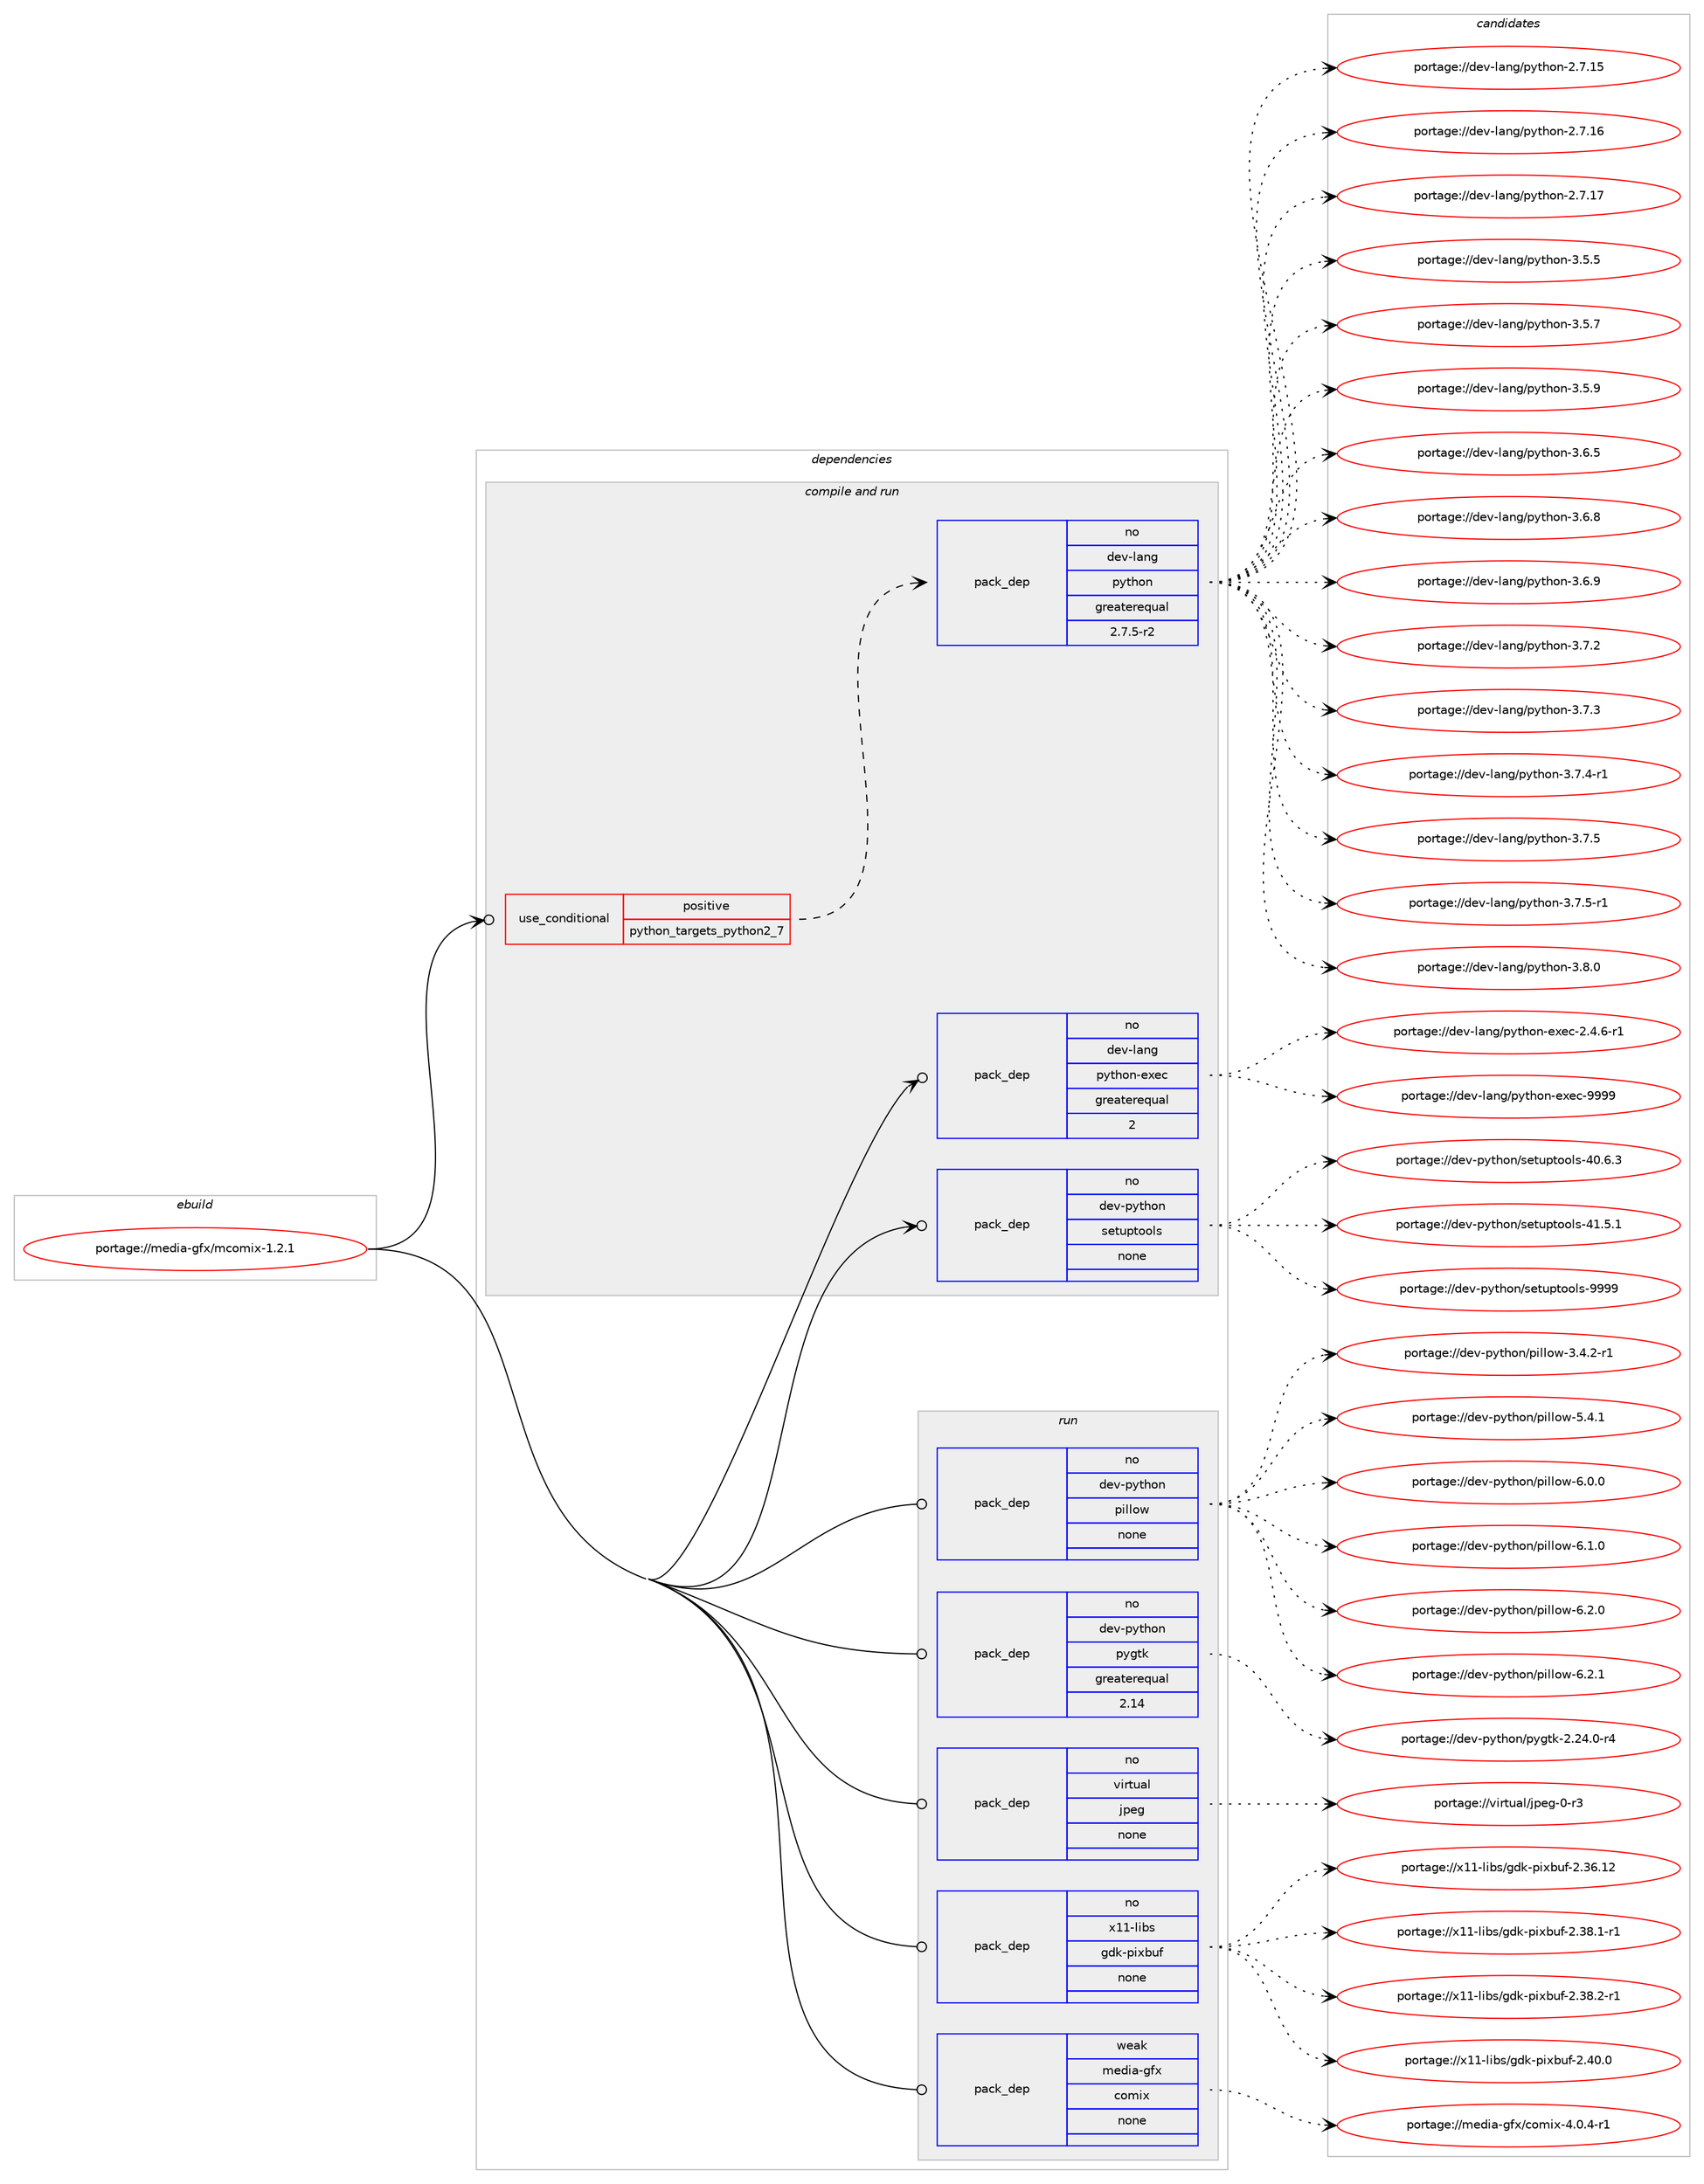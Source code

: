 digraph prolog {

# *************
# Graph options
# *************

newrank=true;
concentrate=true;
compound=true;
graph [rankdir=LR,fontname=Helvetica,fontsize=10,ranksep=1.5];#, ranksep=2.5, nodesep=0.2];
edge  [arrowhead=vee];
node  [fontname=Helvetica,fontsize=10];

# **********
# The ebuild
# **********

subgraph cluster_leftcol {
color=gray;
rank=same;
label=<<i>ebuild</i>>;
id [label="portage://media-gfx/mcomix-1.2.1", color=red, width=4, href="../media-gfx/mcomix-1.2.1.svg"];
}

# ****************
# The dependencies
# ****************

subgraph cluster_midcol {
color=gray;
label=<<i>dependencies</i>>;
subgraph cluster_compile {
fillcolor="#eeeeee";
style=filled;
label=<<i>compile</i>>;
}
subgraph cluster_compileandrun {
fillcolor="#eeeeee";
style=filled;
label=<<i>compile and run</i>>;
subgraph cond78861 {
dependency315358 [label=<<TABLE BORDER="0" CELLBORDER="1" CELLSPACING="0" CELLPADDING="4"><TR><TD ROWSPAN="3" CELLPADDING="10">use_conditional</TD></TR><TR><TD>positive</TD></TR><TR><TD>python_targets_python2_7</TD></TR></TABLE>>, shape=none, color=red];
subgraph pack231417 {
dependency315359 [label=<<TABLE BORDER="0" CELLBORDER="1" CELLSPACING="0" CELLPADDING="4" WIDTH="220"><TR><TD ROWSPAN="6" CELLPADDING="30">pack_dep</TD></TR><TR><TD WIDTH="110">no</TD></TR><TR><TD>dev-lang</TD></TR><TR><TD>python</TD></TR><TR><TD>greaterequal</TD></TR><TR><TD>2.7.5-r2</TD></TR></TABLE>>, shape=none, color=blue];
}
dependency315358:e -> dependency315359:w [weight=20,style="dashed",arrowhead="vee"];
}
id:e -> dependency315358:w [weight=20,style="solid",arrowhead="odotvee"];
subgraph pack231418 {
dependency315360 [label=<<TABLE BORDER="0" CELLBORDER="1" CELLSPACING="0" CELLPADDING="4" WIDTH="220"><TR><TD ROWSPAN="6" CELLPADDING="30">pack_dep</TD></TR><TR><TD WIDTH="110">no</TD></TR><TR><TD>dev-lang</TD></TR><TR><TD>python-exec</TD></TR><TR><TD>greaterequal</TD></TR><TR><TD>2</TD></TR></TABLE>>, shape=none, color=blue];
}
id:e -> dependency315360:w [weight=20,style="solid",arrowhead="odotvee"];
subgraph pack231419 {
dependency315361 [label=<<TABLE BORDER="0" CELLBORDER="1" CELLSPACING="0" CELLPADDING="4" WIDTH="220"><TR><TD ROWSPAN="6" CELLPADDING="30">pack_dep</TD></TR><TR><TD WIDTH="110">no</TD></TR><TR><TD>dev-python</TD></TR><TR><TD>setuptools</TD></TR><TR><TD>none</TD></TR><TR><TD></TD></TR></TABLE>>, shape=none, color=blue];
}
id:e -> dependency315361:w [weight=20,style="solid",arrowhead="odotvee"];
}
subgraph cluster_run {
fillcolor="#eeeeee";
style=filled;
label=<<i>run</i>>;
subgraph pack231420 {
dependency315362 [label=<<TABLE BORDER="0" CELLBORDER="1" CELLSPACING="0" CELLPADDING="4" WIDTH="220"><TR><TD ROWSPAN="6" CELLPADDING="30">pack_dep</TD></TR><TR><TD WIDTH="110">no</TD></TR><TR><TD>dev-python</TD></TR><TR><TD>pillow</TD></TR><TR><TD>none</TD></TR><TR><TD></TD></TR></TABLE>>, shape=none, color=blue];
}
id:e -> dependency315362:w [weight=20,style="solid",arrowhead="odot"];
subgraph pack231421 {
dependency315363 [label=<<TABLE BORDER="0" CELLBORDER="1" CELLSPACING="0" CELLPADDING="4" WIDTH="220"><TR><TD ROWSPAN="6" CELLPADDING="30">pack_dep</TD></TR><TR><TD WIDTH="110">no</TD></TR><TR><TD>dev-python</TD></TR><TR><TD>pygtk</TD></TR><TR><TD>greaterequal</TD></TR><TR><TD>2.14</TD></TR></TABLE>>, shape=none, color=blue];
}
id:e -> dependency315363:w [weight=20,style="solid",arrowhead="odot"];
subgraph pack231422 {
dependency315364 [label=<<TABLE BORDER="0" CELLBORDER="1" CELLSPACING="0" CELLPADDING="4" WIDTH="220"><TR><TD ROWSPAN="6" CELLPADDING="30">pack_dep</TD></TR><TR><TD WIDTH="110">no</TD></TR><TR><TD>virtual</TD></TR><TR><TD>jpeg</TD></TR><TR><TD>none</TD></TR><TR><TD></TD></TR></TABLE>>, shape=none, color=blue];
}
id:e -> dependency315364:w [weight=20,style="solid",arrowhead="odot"];
subgraph pack231423 {
dependency315365 [label=<<TABLE BORDER="0" CELLBORDER="1" CELLSPACING="0" CELLPADDING="4" WIDTH="220"><TR><TD ROWSPAN="6" CELLPADDING="30">pack_dep</TD></TR><TR><TD WIDTH="110">no</TD></TR><TR><TD>x11-libs</TD></TR><TR><TD>gdk-pixbuf</TD></TR><TR><TD>none</TD></TR><TR><TD></TD></TR></TABLE>>, shape=none, color=blue];
}
id:e -> dependency315365:w [weight=20,style="solid",arrowhead="odot"];
subgraph pack231424 {
dependency315366 [label=<<TABLE BORDER="0" CELLBORDER="1" CELLSPACING="0" CELLPADDING="4" WIDTH="220"><TR><TD ROWSPAN="6" CELLPADDING="30">pack_dep</TD></TR><TR><TD WIDTH="110">weak</TD></TR><TR><TD>media-gfx</TD></TR><TR><TD>comix</TD></TR><TR><TD>none</TD></TR><TR><TD></TD></TR></TABLE>>, shape=none, color=blue];
}
id:e -> dependency315366:w [weight=20,style="solid",arrowhead="odot"];
}
}

# **************
# The candidates
# **************

subgraph cluster_choices {
rank=same;
color=gray;
label=<<i>candidates</i>>;

subgraph choice231417 {
color=black;
nodesep=1;
choiceportage10010111845108971101034711212111610411111045504655464953 [label="portage://dev-lang/python-2.7.15", color=red, width=4,href="../dev-lang/python-2.7.15.svg"];
choiceportage10010111845108971101034711212111610411111045504655464954 [label="portage://dev-lang/python-2.7.16", color=red, width=4,href="../dev-lang/python-2.7.16.svg"];
choiceportage10010111845108971101034711212111610411111045504655464955 [label="portage://dev-lang/python-2.7.17", color=red, width=4,href="../dev-lang/python-2.7.17.svg"];
choiceportage100101118451089711010347112121116104111110455146534653 [label="portage://dev-lang/python-3.5.5", color=red, width=4,href="../dev-lang/python-3.5.5.svg"];
choiceportage100101118451089711010347112121116104111110455146534655 [label="portage://dev-lang/python-3.5.7", color=red, width=4,href="../dev-lang/python-3.5.7.svg"];
choiceportage100101118451089711010347112121116104111110455146534657 [label="portage://dev-lang/python-3.5.9", color=red, width=4,href="../dev-lang/python-3.5.9.svg"];
choiceportage100101118451089711010347112121116104111110455146544653 [label="portage://dev-lang/python-3.6.5", color=red, width=4,href="../dev-lang/python-3.6.5.svg"];
choiceportage100101118451089711010347112121116104111110455146544656 [label="portage://dev-lang/python-3.6.8", color=red, width=4,href="../dev-lang/python-3.6.8.svg"];
choiceportage100101118451089711010347112121116104111110455146544657 [label="portage://dev-lang/python-3.6.9", color=red, width=4,href="../dev-lang/python-3.6.9.svg"];
choiceportage100101118451089711010347112121116104111110455146554650 [label="portage://dev-lang/python-3.7.2", color=red, width=4,href="../dev-lang/python-3.7.2.svg"];
choiceportage100101118451089711010347112121116104111110455146554651 [label="portage://dev-lang/python-3.7.3", color=red, width=4,href="../dev-lang/python-3.7.3.svg"];
choiceportage1001011184510897110103471121211161041111104551465546524511449 [label="portage://dev-lang/python-3.7.4-r1", color=red, width=4,href="../dev-lang/python-3.7.4-r1.svg"];
choiceportage100101118451089711010347112121116104111110455146554653 [label="portage://dev-lang/python-3.7.5", color=red, width=4,href="../dev-lang/python-3.7.5.svg"];
choiceportage1001011184510897110103471121211161041111104551465546534511449 [label="portage://dev-lang/python-3.7.5-r1", color=red, width=4,href="../dev-lang/python-3.7.5-r1.svg"];
choiceportage100101118451089711010347112121116104111110455146564648 [label="portage://dev-lang/python-3.8.0", color=red, width=4,href="../dev-lang/python-3.8.0.svg"];
dependency315359:e -> choiceportage10010111845108971101034711212111610411111045504655464953:w [style=dotted,weight="100"];
dependency315359:e -> choiceportage10010111845108971101034711212111610411111045504655464954:w [style=dotted,weight="100"];
dependency315359:e -> choiceportage10010111845108971101034711212111610411111045504655464955:w [style=dotted,weight="100"];
dependency315359:e -> choiceportage100101118451089711010347112121116104111110455146534653:w [style=dotted,weight="100"];
dependency315359:e -> choiceportage100101118451089711010347112121116104111110455146534655:w [style=dotted,weight="100"];
dependency315359:e -> choiceportage100101118451089711010347112121116104111110455146534657:w [style=dotted,weight="100"];
dependency315359:e -> choiceportage100101118451089711010347112121116104111110455146544653:w [style=dotted,weight="100"];
dependency315359:e -> choiceportage100101118451089711010347112121116104111110455146544656:w [style=dotted,weight="100"];
dependency315359:e -> choiceportage100101118451089711010347112121116104111110455146544657:w [style=dotted,weight="100"];
dependency315359:e -> choiceportage100101118451089711010347112121116104111110455146554650:w [style=dotted,weight="100"];
dependency315359:e -> choiceportage100101118451089711010347112121116104111110455146554651:w [style=dotted,weight="100"];
dependency315359:e -> choiceportage1001011184510897110103471121211161041111104551465546524511449:w [style=dotted,weight="100"];
dependency315359:e -> choiceportage100101118451089711010347112121116104111110455146554653:w [style=dotted,weight="100"];
dependency315359:e -> choiceportage1001011184510897110103471121211161041111104551465546534511449:w [style=dotted,weight="100"];
dependency315359:e -> choiceportage100101118451089711010347112121116104111110455146564648:w [style=dotted,weight="100"];
}
subgraph choice231418 {
color=black;
nodesep=1;
choiceportage10010111845108971101034711212111610411111045101120101994550465246544511449 [label="portage://dev-lang/python-exec-2.4.6-r1", color=red, width=4,href="../dev-lang/python-exec-2.4.6-r1.svg"];
choiceportage10010111845108971101034711212111610411111045101120101994557575757 [label="portage://dev-lang/python-exec-9999", color=red, width=4,href="../dev-lang/python-exec-9999.svg"];
dependency315360:e -> choiceportage10010111845108971101034711212111610411111045101120101994550465246544511449:w [style=dotted,weight="100"];
dependency315360:e -> choiceportage10010111845108971101034711212111610411111045101120101994557575757:w [style=dotted,weight="100"];
}
subgraph choice231419 {
color=black;
nodesep=1;
choiceportage100101118451121211161041111104711510111611711211611111110811545524846544651 [label="portage://dev-python/setuptools-40.6.3", color=red, width=4,href="../dev-python/setuptools-40.6.3.svg"];
choiceportage100101118451121211161041111104711510111611711211611111110811545524946534649 [label="portage://dev-python/setuptools-41.5.1", color=red, width=4,href="../dev-python/setuptools-41.5.1.svg"];
choiceportage10010111845112121116104111110471151011161171121161111111081154557575757 [label="portage://dev-python/setuptools-9999", color=red, width=4,href="../dev-python/setuptools-9999.svg"];
dependency315361:e -> choiceportage100101118451121211161041111104711510111611711211611111110811545524846544651:w [style=dotted,weight="100"];
dependency315361:e -> choiceportage100101118451121211161041111104711510111611711211611111110811545524946534649:w [style=dotted,weight="100"];
dependency315361:e -> choiceportage10010111845112121116104111110471151011161171121161111111081154557575757:w [style=dotted,weight="100"];
}
subgraph choice231420 {
color=black;
nodesep=1;
choiceportage10010111845112121116104111110471121051081081111194551465246504511449 [label="portage://dev-python/pillow-3.4.2-r1", color=red, width=4,href="../dev-python/pillow-3.4.2-r1.svg"];
choiceportage1001011184511212111610411111047112105108108111119455346524649 [label="portage://dev-python/pillow-5.4.1", color=red, width=4,href="../dev-python/pillow-5.4.1.svg"];
choiceportage1001011184511212111610411111047112105108108111119455446484648 [label="portage://dev-python/pillow-6.0.0", color=red, width=4,href="../dev-python/pillow-6.0.0.svg"];
choiceportage1001011184511212111610411111047112105108108111119455446494648 [label="portage://dev-python/pillow-6.1.0", color=red, width=4,href="../dev-python/pillow-6.1.0.svg"];
choiceportage1001011184511212111610411111047112105108108111119455446504648 [label="portage://dev-python/pillow-6.2.0", color=red, width=4,href="../dev-python/pillow-6.2.0.svg"];
choiceportage1001011184511212111610411111047112105108108111119455446504649 [label="portage://dev-python/pillow-6.2.1", color=red, width=4,href="../dev-python/pillow-6.2.1.svg"];
dependency315362:e -> choiceportage10010111845112121116104111110471121051081081111194551465246504511449:w [style=dotted,weight="100"];
dependency315362:e -> choiceportage1001011184511212111610411111047112105108108111119455346524649:w [style=dotted,weight="100"];
dependency315362:e -> choiceportage1001011184511212111610411111047112105108108111119455446484648:w [style=dotted,weight="100"];
dependency315362:e -> choiceportage1001011184511212111610411111047112105108108111119455446494648:w [style=dotted,weight="100"];
dependency315362:e -> choiceportage1001011184511212111610411111047112105108108111119455446504648:w [style=dotted,weight="100"];
dependency315362:e -> choiceportage1001011184511212111610411111047112105108108111119455446504649:w [style=dotted,weight="100"];
}
subgraph choice231421 {
color=black;
nodesep=1;
choiceportage1001011184511212111610411111047112121103116107455046505246484511452 [label="portage://dev-python/pygtk-2.24.0-r4", color=red, width=4,href="../dev-python/pygtk-2.24.0-r4.svg"];
dependency315363:e -> choiceportage1001011184511212111610411111047112121103116107455046505246484511452:w [style=dotted,weight="100"];
}
subgraph choice231422 {
color=black;
nodesep=1;
choiceportage118105114116117971084710611210110345484511451 [label="portage://virtual/jpeg-0-r3", color=red, width=4,href="../virtual/jpeg-0-r3.svg"];
dependency315364:e -> choiceportage118105114116117971084710611210110345484511451:w [style=dotted,weight="100"];
}
subgraph choice231423 {
color=black;
nodesep=1;
choiceportage120494945108105981154710310010745112105120981171024550465154464950 [label="portage://x11-libs/gdk-pixbuf-2.36.12", color=red, width=4,href="../x11-libs/gdk-pixbuf-2.36.12.svg"];
choiceportage12049494510810598115471031001074511210512098117102455046515646494511449 [label="portage://x11-libs/gdk-pixbuf-2.38.1-r1", color=red, width=4,href="../x11-libs/gdk-pixbuf-2.38.1-r1.svg"];
choiceportage12049494510810598115471031001074511210512098117102455046515646504511449 [label="portage://x11-libs/gdk-pixbuf-2.38.2-r1", color=red, width=4,href="../x11-libs/gdk-pixbuf-2.38.2-r1.svg"];
choiceportage1204949451081059811547103100107451121051209811710245504652484648 [label="portage://x11-libs/gdk-pixbuf-2.40.0", color=red, width=4,href="../x11-libs/gdk-pixbuf-2.40.0.svg"];
dependency315365:e -> choiceportage120494945108105981154710310010745112105120981171024550465154464950:w [style=dotted,weight="100"];
dependency315365:e -> choiceportage12049494510810598115471031001074511210512098117102455046515646494511449:w [style=dotted,weight="100"];
dependency315365:e -> choiceportage12049494510810598115471031001074511210512098117102455046515646504511449:w [style=dotted,weight="100"];
dependency315365:e -> choiceportage1204949451081059811547103100107451121051209811710245504652484648:w [style=dotted,weight="100"];
}
subgraph choice231424 {
color=black;
nodesep=1;
choiceportage109101100105974510310212047991111091051204552464846524511449 [label="portage://media-gfx/comix-4.0.4-r1", color=red, width=4,href="../media-gfx/comix-4.0.4-r1.svg"];
dependency315366:e -> choiceportage109101100105974510310212047991111091051204552464846524511449:w [style=dotted,weight="100"];
}
}

}
